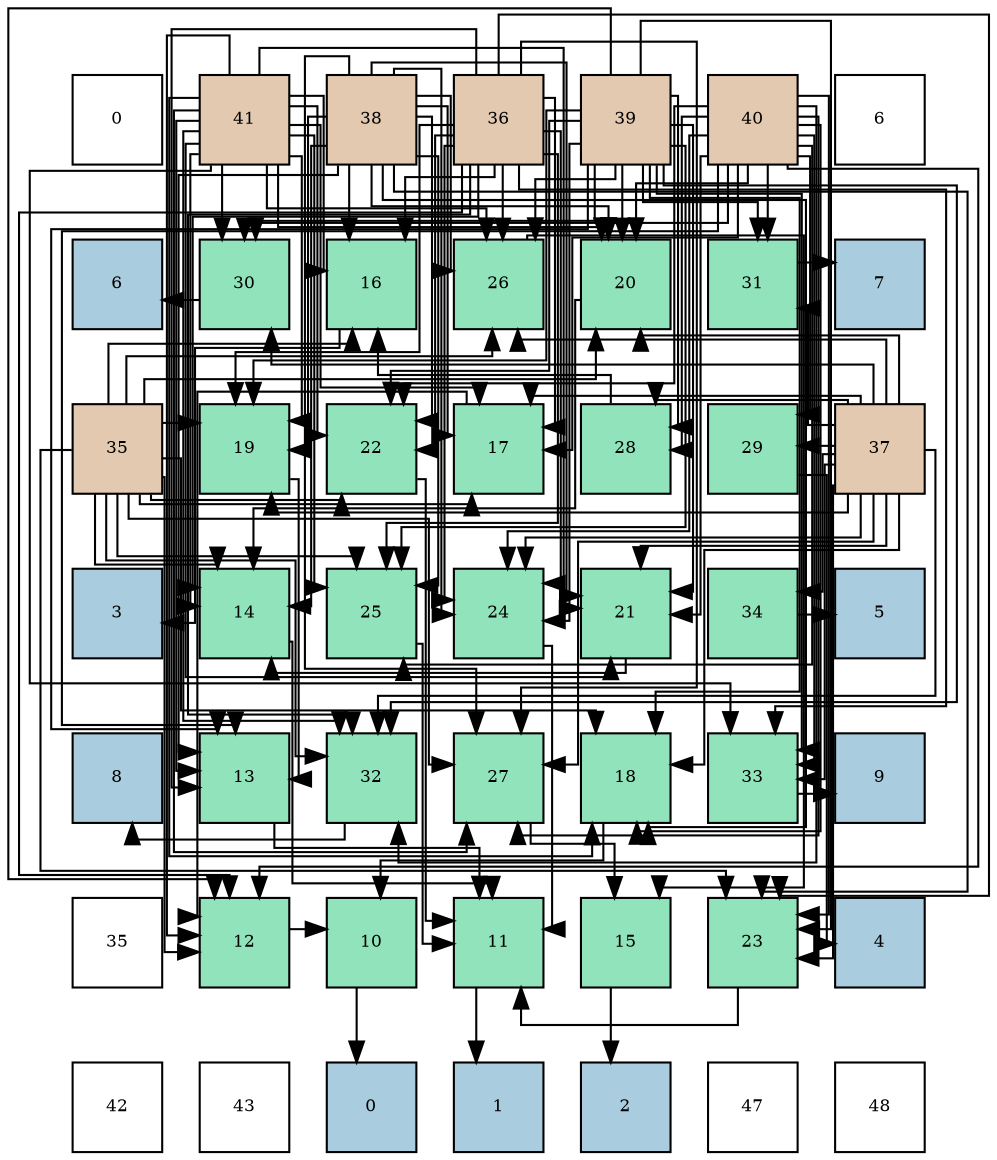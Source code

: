 digraph layout{
 rankdir=TB;
 splines=ortho;
 node [style=filled shape=square fixedsize=true width=0.6];
0[label="0", fontsize=8, fillcolor="#ffffff"];
1[label="41", fontsize=8, fillcolor="#e3c9af"];
2[label="38", fontsize=8, fillcolor="#e3c9af"];
3[label="36", fontsize=8, fillcolor="#e3c9af"];
4[label="39", fontsize=8, fillcolor="#e3c9af"];
5[label="40", fontsize=8, fillcolor="#e3c9af"];
6[label="6", fontsize=8, fillcolor="#ffffff"];
7[label="6", fontsize=8, fillcolor="#a9ccde"];
8[label="30", fontsize=8, fillcolor="#91e3bb"];
9[label="16", fontsize=8, fillcolor="#91e3bb"];
10[label="26", fontsize=8, fillcolor="#91e3bb"];
11[label="20", fontsize=8, fillcolor="#91e3bb"];
12[label="31", fontsize=8, fillcolor="#91e3bb"];
13[label="7", fontsize=8, fillcolor="#a9ccde"];
14[label="35", fontsize=8, fillcolor="#e3c9af"];
15[label="19", fontsize=8, fillcolor="#91e3bb"];
16[label="22", fontsize=8, fillcolor="#91e3bb"];
17[label="17", fontsize=8, fillcolor="#91e3bb"];
18[label="28", fontsize=8, fillcolor="#91e3bb"];
19[label="29", fontsize=8, fillcolor="#91e3bb"];
20[label="37", fontsize=8, fillcolor="#e3c9af"];
21[label="3", fontsize=8, fillcolor="#a9ccde"];
22[label="14", fontsize=8, fillcolor="#91e3bb"];
23[label="25", fontsize=8, fillcolor="#91e3bb"];
24[label="24", fontsize=8, fillcolor="#91e3bb"];
25[label="21", fontsize=8, fillcolor="#91e3bb"];
26[label="34", fontsize=8, fillcolor="#91e3bb"];
27[label="5", fontsize=8, fillcolor="#a9ccde"];
28[label="8", fontsize=8, fillcolor="#a9ccde"];
29[label="13", fontsize=8, fillcolor="#91e3bb"];
30[label="32", fontsize=8, fillcolor="#91e3bb"];
31[label="27", fontsize=8, fillcolor="#91e3bb"];
32[label="18", fontsize=8, fillcolor="#91e3bb"];
33[label="33", fontsize=8, fillcolor="#91e3bb"];
34[label="9", fontsize=8, fillcolor="#a9ccde"];
35[label="35", fontsize=8, fillcolor="#ffffff"];
36[label="12", fontsize=8, fillcolor="#91e3bb"];
37[label="10", fontsize=8, fillcolor="#91e3bb"];
38[label="11", fontsize=8, fillcolor="#91e3bb"];
39[label="15", fontsize=8, fillcolor="#91e3bb"];
40[label="23", fontsize=8, fillcolor="#91e3bb"];
41[label="4", fontsize=8, fillcolor="#a9ccde"];
42[label="42", fontsize=8, fillcolor="#ffffff"];
43[label="43", fontsize=8, fillcolor="#ffffff"];
44[label="0", fontsize=8, fillcolor="#a9ccde"];
45[label="1", fontsize=8, fillcolor="#a9ccde"];
46[label="2", fontsize=8, fillcolor="#a9ccde"];
47[label="47", fontsize=8, fillcolor="#ffffff"];
48[label="48", fontsize=8, fillcolor="#ffffff"];
edge [constraint=false, style=vis];37 -> 44;
38 -> 45;
36 -> 37;
29 -> 38;
22 -> 38;
39 -> 46;
9 -> 21;
17 -> 36;
32 -> 37;
15 -> 29;
11 -> 22;
25 -> 22;
16 -> 38;
40 -> 38;
24 -> 38;
23 -> 38;
10 -> 39;
31 -> 39;
18 -> 9;
19 -> 41;
8 -> 7;
12 -> 13;
30 -> 28;
33 -> 34;
26 -> 27;
14 -> 36;
14 -> 22;
14 -> 9;
14 -> 17;
14 -> 32;
14 -> 15;
14 -> 11;
14 -> 16;
14 -> 40;
14 -> 23;
14 -> 10;
14 -> 31;
14 -> 30;
3 -> 36;
3 -> 29;
3 -> 22;
3 -> 9;
3 -> 17;
3 -> 15;
3 -> 25;
3 -> 16;
3 -> 40;
3 -> 24;
3 -> 23;
3 -> 10;
3 -> 31;
3 -> 30;
3 -> 33;
20 -> 17;
20 -> 32;
20 -> 15;
20 -> 11;
20 -> 25;
20 -> 40;
20 -> 24;
20 -> 10;
20 -> 31;
20 -> 18;
20 -> 19;
20 -> 8;
20 -> 12;
20 -> 30;
20 -> 33;
20 -> 26;
2 -> 29;
2 -> 22;
2 -> 9;
2 -> 17;
2 -> 32;
2 -> 15;
2 -> 11;
2 -> 25;
2 -> 16;
2 -> 40;
2 -> 24;
2 -> 23;
2 -> 10;
2 -> 31;
4 -> 36;
4 -> 29;
4 -> 32;
4 -> 15;
4 -> 11;
4 -> 25;
4 -> 16;
4 -> 40;
4 -> 24;
4 -> 23;
4 -> 10;
4 -> 18;
4 -> 8;
4 -> 12;
4 -> 30;
4 -> 33;
5 -> 36;
5 -> 29;
5 -> 17;
5 -> 32;
5 -> 11;
5 -> 25;
5 -> 16;
5 -> 40;
5 -> 24;
5 -> 23;
5 -> 31;
5 -> 18;
5 -> 19;
5 -> 8;
5 -> 12;
5 -> 30;
5 -> 33;
1 -> 36;
1 -> 29;
1 -> 22;
1 -> 9;
1 -> 17;
1 -> 32;
1 -> 15;
1 -> 11;
1 -> 25;
1 -> 16;
1 -> 24;
1 -> 23;
1 -> 10;
1 -> 31;
1 -> 8;
1 -> 30;
1 -> 33;
edge [constraint=true, style=invis];
0 -> 7 -> 14 -> 21 -> 28 -> 35 -> 42;
1 -> 8 -> 15 -> 22 -> 29 -> 36 -> 43;
2 -> 9 -> 16 -> 23 -> 30 -> 37 -> 44;
3 -> 10 -> 17 -> 24 -> 31 -> 38 -> 45;
4 -> 11 -> 18 -> 25 -> 32 -> 39 -> 46;
5 -> 12 -> 19 -> 26 -> 33 -> 40 -> 47;
6 -> 13 -> 20 -> 27 -> 34 -> 41 -> 48;
rank = same {0 -> 1 -> 2 -> 3 -> 4 -> 5 -> 6};
rank = same {7 -> 8 -> 9 -> 10 -> 11 -> 12 -> 13};
rank = same {14 -> 15 -> 16 -> 17 -> 18 -> 19 -> 20};
rank = same {21 -> 22 -> 23 -> 24 -> 25 -> 26 -> 27};
rank = same {28 -> 29 -> 30 -> 31 -> 32 -> 33 -> 34};
rank = same {35 -> 36 -> 37 -> 38 -> 39 -> 40 -> 41};
rank = same {42 -> 43 -> 44 -> 45 -> 46 -> 47 -> 48};
}